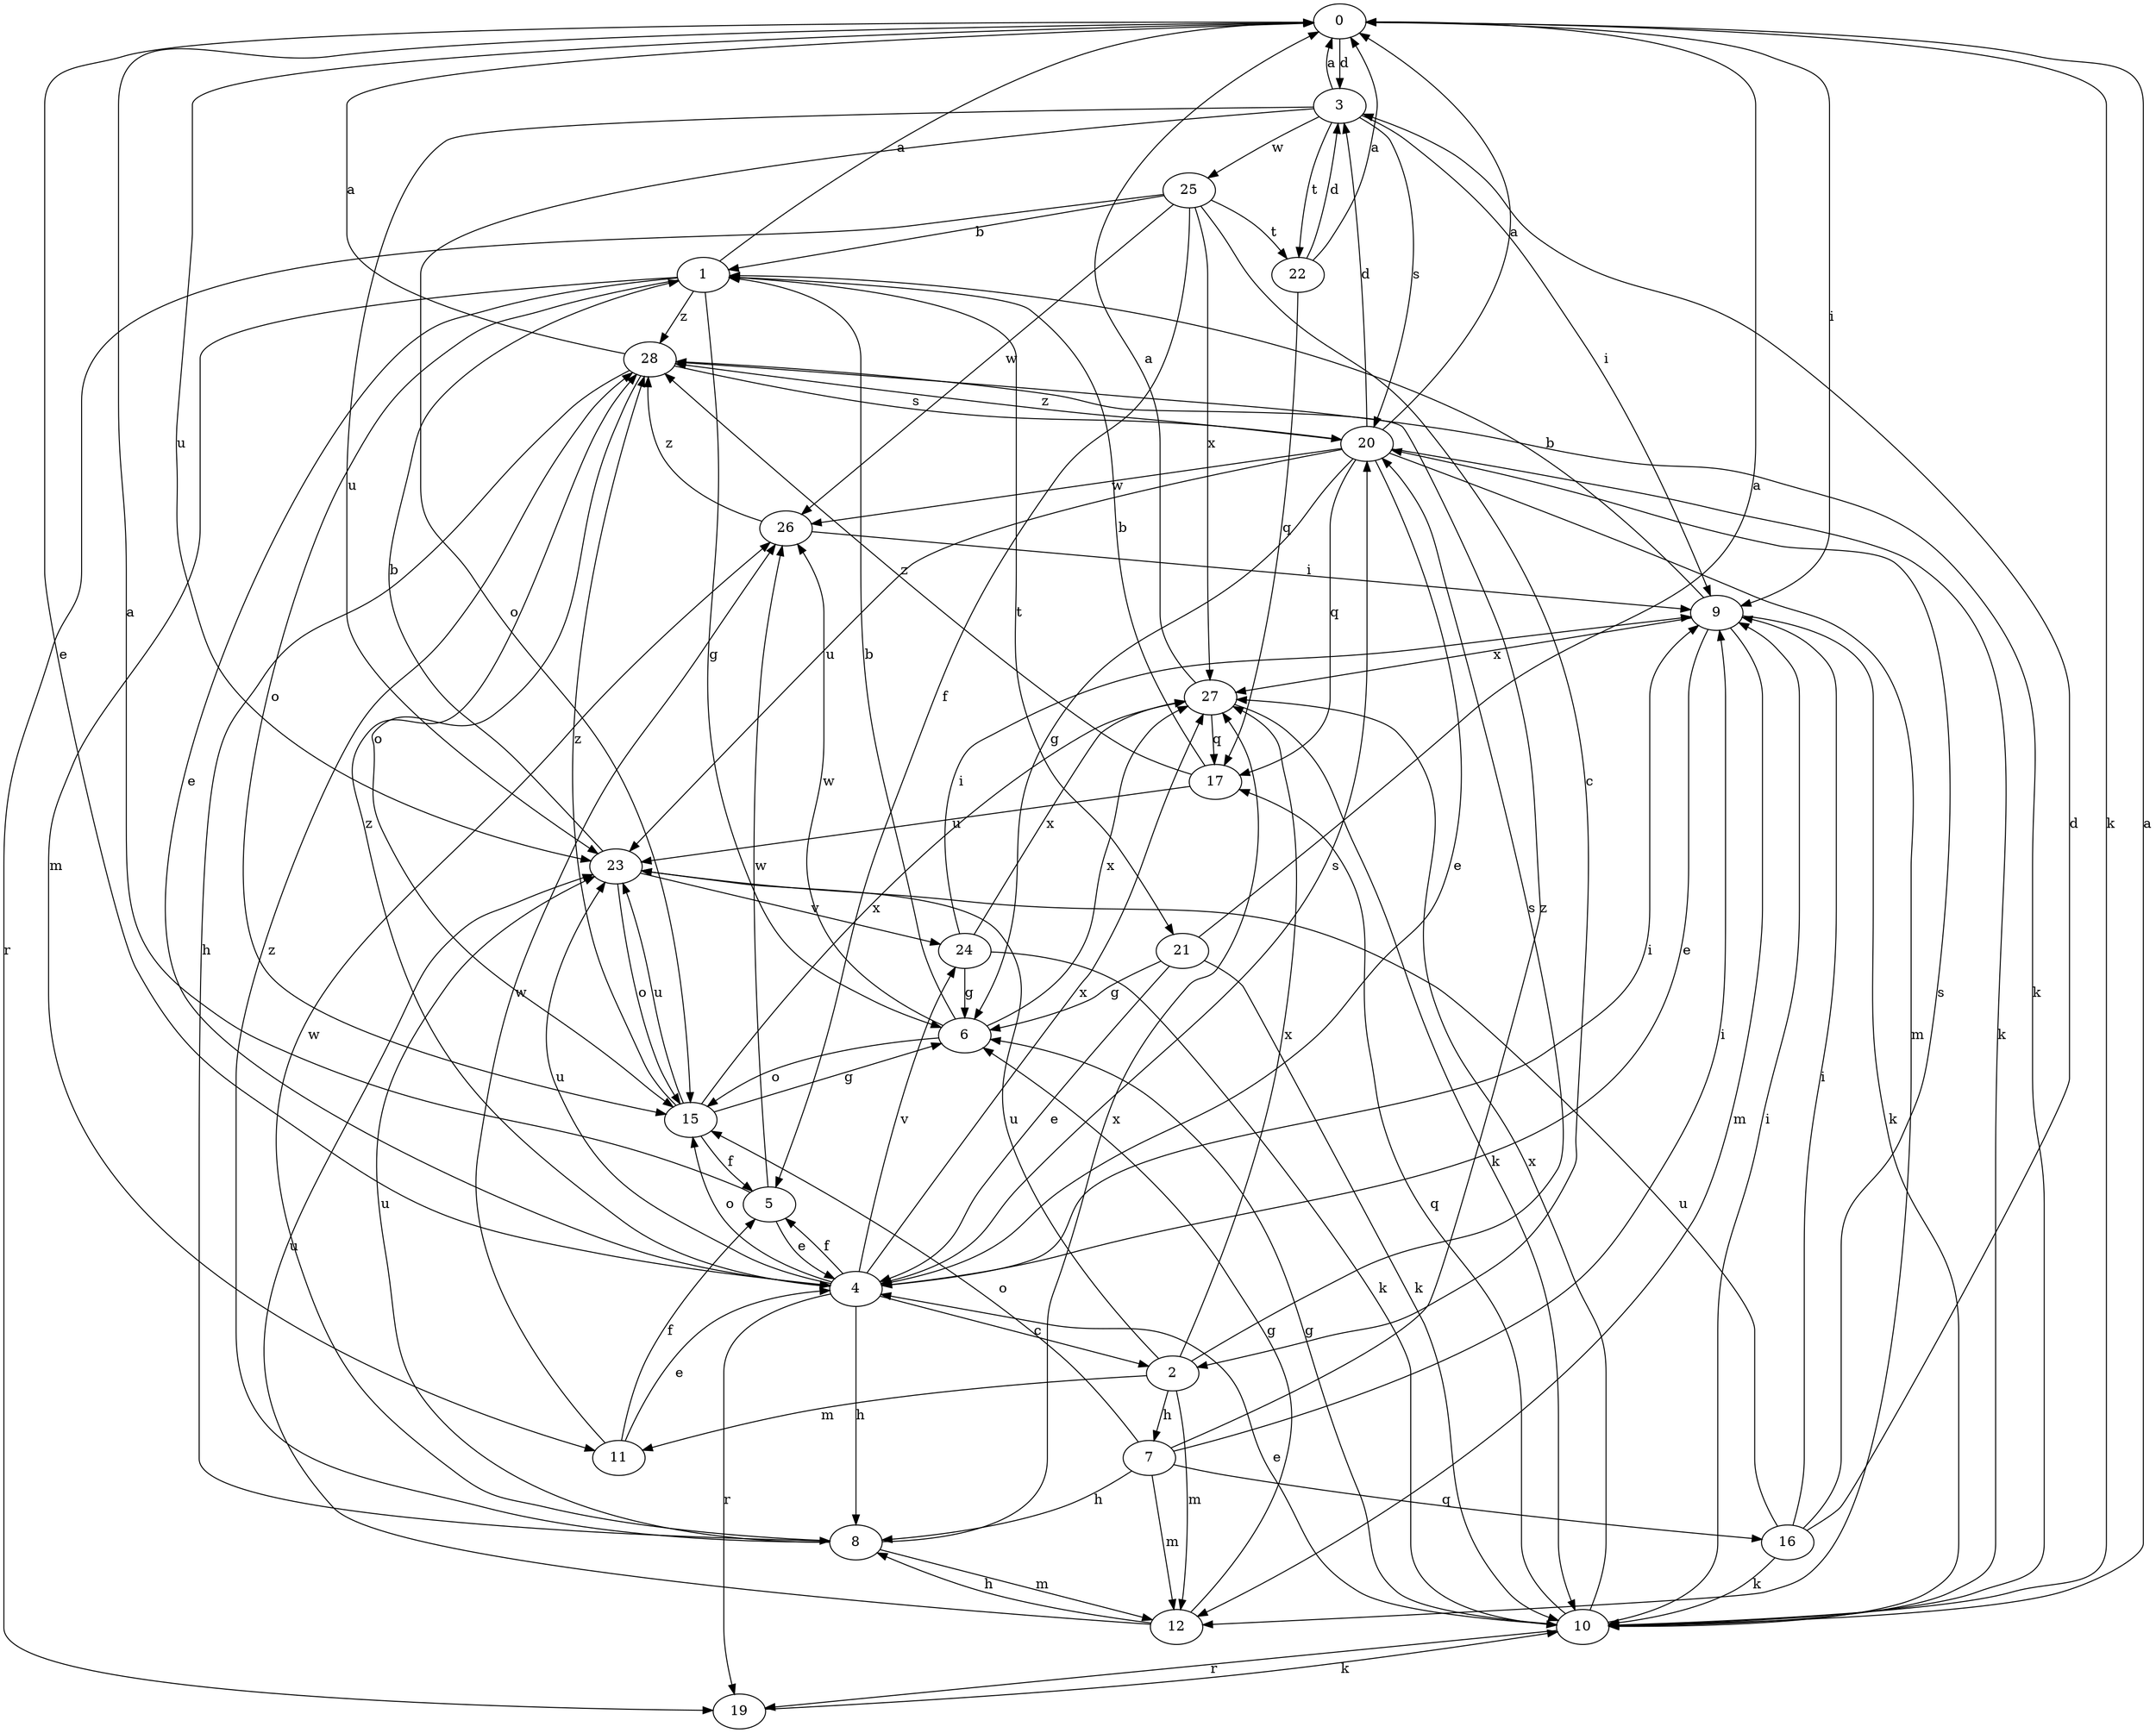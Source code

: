 strict digraph  {
0;
1;
2;
3;
4;
5;
6;
7;
8;
9;
10;
11;
12;
15;
16;
17;
19;
20;
21;
22;
23;
24;
25;
26;
27;
28;
0 -> 3  [label=d];
0 -> 4  [label=e];
0 -> 9  [label=i];
0 -> 10  [label=k];
0 -> 23  [label=u];
1 -> 0  [label=a];
1 -> 4  [label=e];
1 -> 6  [label=g];
1 -> 11  [label=m];
1 -> 15  [label=o];
1 -> 21  [label=t];
1 -> 28  [label=z];
2 -> 7  [label=h];
2 -> 11  [label=m];
2 -> 12  [label=m];
2 -> 20  [label=s];
2 -> 23  [label=u];
2 -> 27  [label=x];
3 -> 0  [label=a];
3 -> 9  [label=i];
3 -> 15  [label=o];
3 -> 20  [label=s];
3 -> 22  [label=t];
3 -> 23  [label=u];
3 -> 25  [label=w];
4 -> 2  [label=c];
4 -> 5  [label=f];
4 -> 8  [label=h];
4 -> 9  [label=i];
4 -> 15  [label=o];
4 -> 19  [label=r];
4 -> 20  [label=s];
4 -> 23  [label=u];
4 -> 24  [label=v];
4 -> 27  [label=x];
4 -> 28  [label=z];
5 -> 0  [label=a];
5 -> 4  [label=e];
5 -> 26  [label=w];
6 -> 1  [label=b];
6 -> 15  [label=o];
6 -> 26  [label=w];
6 -> 27  [label=x];
7 -> 8  [label=h];
7 -> 9  [label=i];
7 -> 12  [label=m];
7 -> 15  [label=o];
7 -> 16  [label=q];
7 -> 28  [label=z];
8 -> 12  [label=m];
8 -> 23  [label=u];
8 -> 26  [label=w];
8 -> 27  [label=x];
8 -> 28  [label=z];
9 -> 1  [label=b];
9 -> 4  [label=e];
9 -> 10  [label=k];
9 -> 12  [label=m];
9 -> 27  [label=x];
10 -> 0  [label=a];
10 -> 4  [label=e];
10 -> 6  [label=g];
10 -> 9  [label=i];
10 -> 17  [label=q];
10 -> 19  [label=r];
10 -> 27  [label=x];
11 -> 4  [label=e];
11 -> 5  [label=f];
11 -> 26  [label=w];
12 -> 6  [label=g];
12 -> 8  [label=h];
12 -> 23  [label=u];
15 -> 5  [label=f];
15 -> 6  [label=g];
15 -> 23  [label=u];
15 -> 27  [label=x];
15 -> 28  [label=z];
16 -> 3  [label=d];
16 -> 9  [label=i];
16 -> 10  [label=k];
16 -> 20  [label=s];
16 -> 23  [label=u];
17 -> 1  [label=b];
17 -> 23  [label=u];
17 -> 28  [label=z];
19 -> 10  [label=k];
20 -> 0  [label=a];
20 -> 3  [label=d];
20 -> 4  [label=e];
20 -> 6  [label=g];
20 -> 10  [label=k];
20 -> 12  [label=m];
20 -> 17  [label=q];
20 -> 23  [label=u];
20 -> 26  [label=w];
20 -> 28  [label=z];
21 -> 0  [label=a];
21 -> 4  [label=e];
21 -> 6  [label=g];
21 -> 10  [label=k];
22 -> 0  [label=a];
22 -> 3  [label=d];
22 -> 17  [label=q];
23 -> 1  [label=b];
23 -> 15  [label=o];
23 -> 24  [label=v];
24 -> 6  [label=g];
24 -> 9  [label=i];
24 -> 10  [label=k];
24 -> 27  [label=x];
25 -> 1  [label=b];
25 -> 2  [label=c];
25 -> 5  [label=f];
25 -> 19  [label=r];
25 -> 22  [label=t];
25 -> 26  [label=w];
25 -> 27  [label=x];
26 -> 9  [label=i];
26 -> 28  [label=z];
27 -> 0  [label=a];
27 -> 10  [label=k];
27 -> 17  [label=q];
28 -> 0  [label=a];
28 -> 8  [label=h];
28 -> 10  [label=k];
28 -> 15  [label=o];
28 -> 20  [label=s];
}
